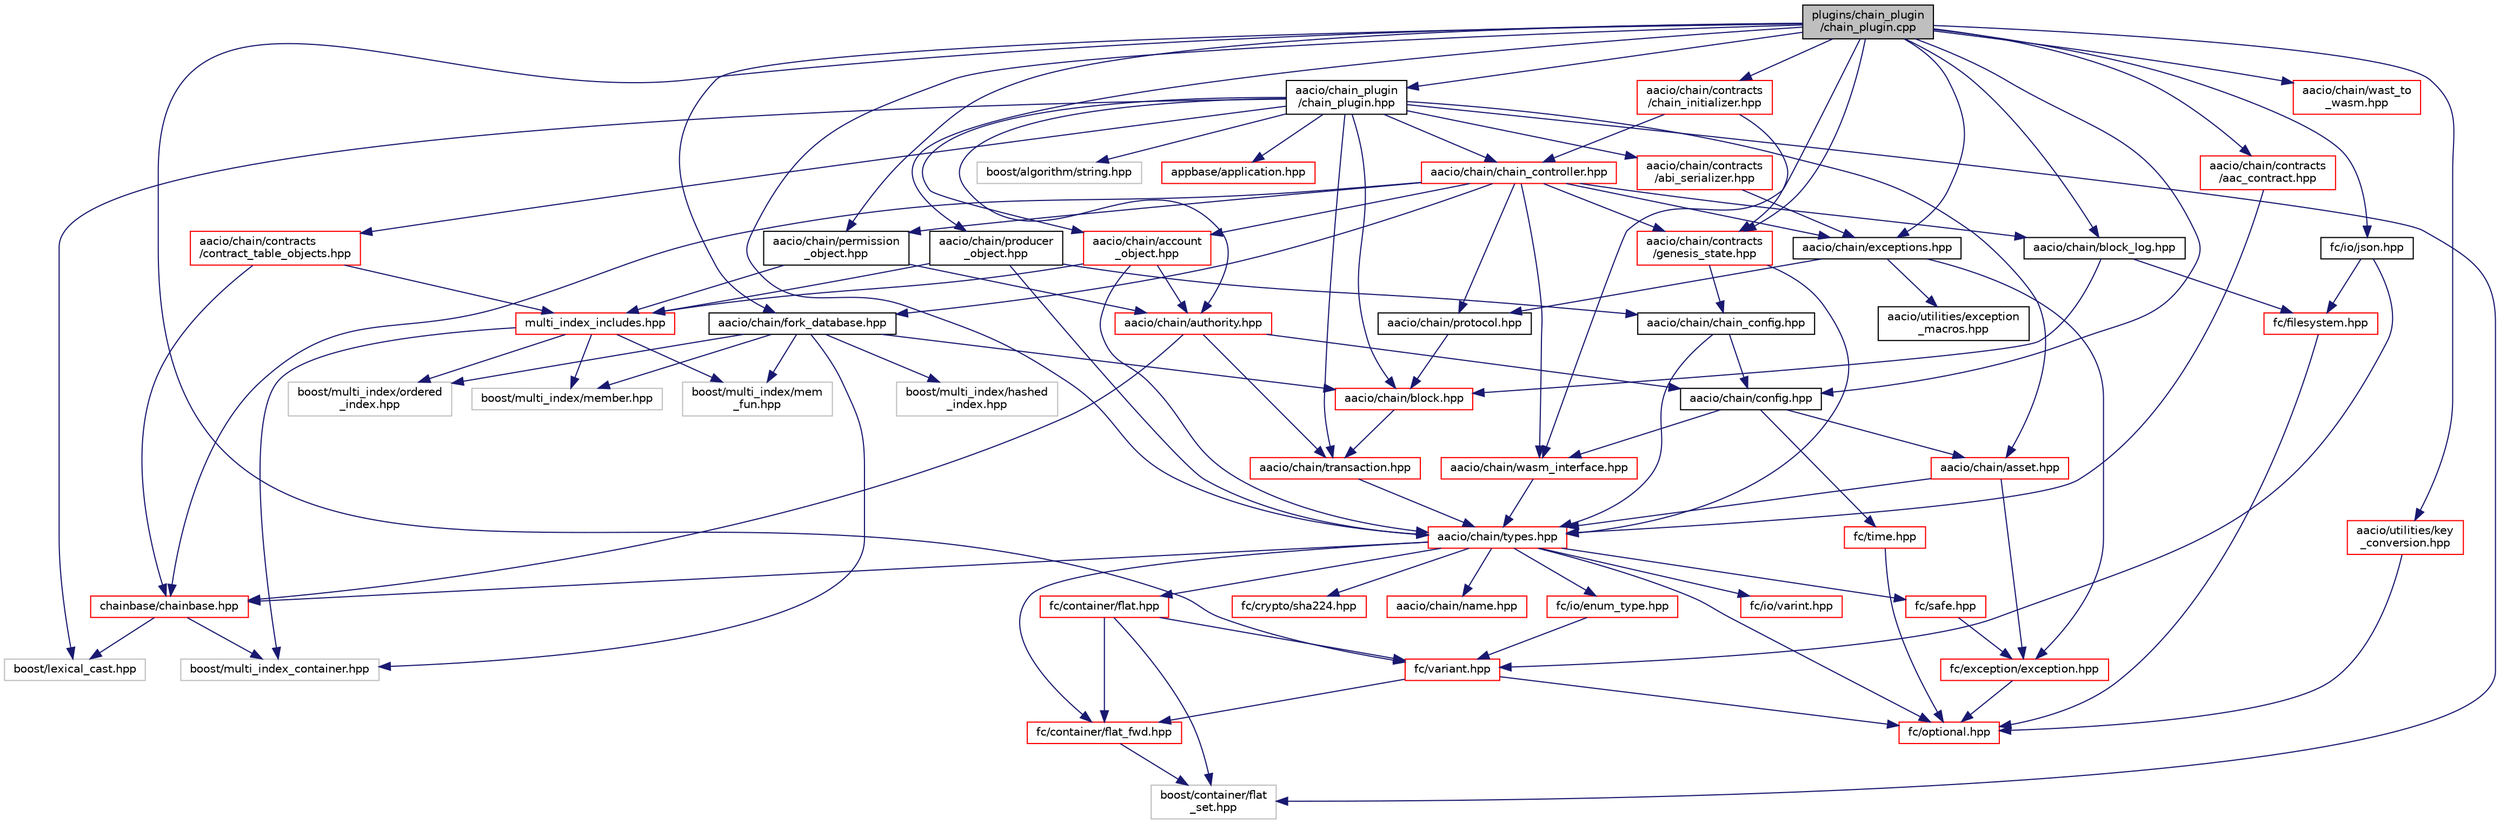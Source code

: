 digraph "plugins/chain_plugin/chain_plugin.cpp"
{
  edge [fontname="Helvetica",fontsize="10",labelfontname="Helvetica",labelfontsize="10"];
  node [fontname="Helvetica",fontsize="10",shape=record];
  Node0 [label="plugins/chain_plugin\l/chain_plugin.cpp",height=0.2,width=0.4,color="black", fillcolor="grey75", style="filled", fontcolor="black"];
  Node0 -> Node1 [color="midnightblue",fontsize="10",style="solid"];
  Node1 [label="aacio/chain_plugin\l/chain_plugin.hpp",height=0.2,width=0.4,color="black", fillcolor="white", style="filled",URL="$chain__plugin_8hpp.html"];
  Node1 -> Node2 [color="midnightblue",fontsize="10",style="solid"];
  Node2 [label="appbase/application.hpp",height=0.2,width=0.4,color="red", fillcolor="white", style="filled",URL="$application_8hpp_source.html"];
  Node1 -> Node12 [color="midnightblue",fontsize="10",style="solid"];
  Node12 [label="aacio/chain/asset.hpp",height=0.2,width=0.4,color="red", fillcolor="white", style="filled",URL="$libraries_2chain_2include_2aacio_2chain_2asset_8hpp.html"];
  Node12 -> Node13 [color="midnightblue",fontsize="10",style="solid"];
  Node13 [label="fc/exception/exception.hpp",height=0.2,width=0.4,color="red", fillcolor="white", style="filled",URL="$exception_8hpp.html",tooltip="Defines exception&#39;s used by fc. "];
  Node13 -> Node22 [color="midnightblue",fontsize="10",style="solid"];
  Node22 [label="fc/optional.hpp",height=0.2,width=0.4,color="red", fillcolor="white", style="filled",URL="$libraries_2fc_2include_2fc_2optional_8hpp_source.html"];
  Node12 -> Node56 [color="midnightblue",fontsize="10",style="solid"];
  Node56 [label="aacio/chain/types.hpp",height=0.2,width=0.4,color="red", fillcolor="white", style="filled",URL="$libraries_2chain_2include_2aacio_2chain_2types_8hpp.html"];
  Node56 -> Node57 [color="midnightblue",fontsize="10",style="solid"];
  Node57 [label="aacio/chain/name.hpp",height=0.2,width=0.4,color="red", fillcolor="white", style="filled",URL="$name_8hpp_source.html"];
  Node56 -> Node59 [color="midnightblue",fontsize="10",style="solid"];
  Node59 [label="chainbase/chainbase.hpp",height=0.2,width=0.4,color="red", fillcolor="white", style="filled",URL="$chainbase_8hpp_source.html"];
  Node59 -> Node70 [color="midnightblue",fontsize="10",style="solid"];
  Node70 [label="boost/multi_index_container.hpp",height=0.2,width=0.4,color="grey75", fillcolor="white", style="filled"];
  Node59 -> Node27 [color="midnightblue",fontsize="10",style="solid"];
  Node27 [label="boost/lexical_cast.hpp",height=0.2,width=0.4,color="grey75", fillcolor="white", style="filled"];
  Node56 -> Node35 [color="midnightblue",fontsize="10",style="solid"];
  Node35 [label="fc/container/flat_fwd.hpp",height=0.2,width=0.4,color="red", fillcolor="white", style="filled",URL="$flat__fwd_8hpp_source.html"];
  Node35 -> Node37 [color="midnightblue",fontsize="10",style="solid"];
  Node37 [label="boost/container/flat\l_set.hpp",height=0.2,width=0.4,color="grey75", fillcolor="white", style="filled"];
  Node56 -> Node83 [color="midnightblue",fontsize="10",style="solid"];
  Node83 [label="fc/io/varint.hpp",height=0.2,width=0.4,color="red", fillcolor="white", style="filled",URL="$libraries_2fc_2include_2fc_2io_2varint_8hpp_source.html"];
  Node56 -> Node84 [color="midnightblue",fontsize="10",style="solid"];
  Node84 [label="fc/io/enum_type.hpp",height=0.2,width=0.4,color="red", fillcolor="white", style="filled",URL="$enum__type_8hpp_source.html"];
  Node84 -> Node43 [color="midnightblue",fontsize="10",style="solid"];
  Node43 [label="fc/variant.hpp",height=0.2,width=0.4,color="red", fillcolor="white", style="filled",URL="$variant_8hpp_source.html"];
  Node43 -> Node22 [color="midnightblue",fontsize="10",style="solid"];
  Node43 -> Node35 [color="midnightblue",fontsize="10",style="solid"];
  Node56 -> Node93 [color="midnightblue",fontsize="10",style="solid"];
  Node93 [label="fc/crypto/sha224.hpp",height=0.2,width=0.4,color="red", fillcolor="white", style="filled",URL="$sha224_8hpp_source.html"];
  Node56 -> Node22 [color="midnightblue",fontsize="10",style="solid"];
  Node56 -> Node91 [color="midnightblue",fontsize="10",style="solid"];
  Node91 [label="fc/safe.hpp",height=0.2,width=0.4,color="red", fillcolor="white", style="filled",URL="$safe_8hpp_source.html"];
  Node91 -> Node13 [color="midnightblue",fontsize="10",style="solid"];
  Node56 -> Node94 [color="midnightblue",fontsize="10",style="solid"];
  Node94 [label="fc/container/flat.hpp",height=0.2,width=0.4,color="red", fillcolor="white", style="filled",URL="$libraries_2fc_2include_2fc_2container_2flat_8hpp_source.html"];
  Node94 -> Node43 [color="midnightblue",fontsize="10",style="solid"];
  Node94 -> Node35 [color="midnightblue",fontsize="10",style="solid"];
  Node94 -> Node37 [color="midnightblue",fontsize="10",style="solid"];
  Node1 -> Node129 [color="midnightblue",fontsize="10",style="solid"];
  Node129 [label="aacio/chain/authority.hpp",height=0.2,width=0.4,color="red", fillcolor="white", style="filled",URL="$authority_8hpp.html"];
  Node129 -> Node59 [color="midnightblue",fontsize="10",style="solid"];
  Node129 -> Node130 [color="midnightblue",fontsize="10",style="solid"];
  Node130 [label="aacio/chain/transaction.hpp",height=0.2,width=0.4,color="red", fillcolor="white", style="filled",URL="$libraries_2chain_2include_2aacio_2chain_2transaction_8hpp.html"];
  Node130 -> Node56 [color="midnightblue",fontsize="10",style="solid"];
  Node129 -> Node132 [color="midnightblue",fontsize="10",style="solid"];
  Node132 [label="aacio/chain/config.hpp",height=0.2,width=0.4,color="black", fillcolor="white", style="filled",URL="$libraries_2chain_2include_2aacio_2chain_2config_8hpp.html"];
  Node132 -> Node12 [color="midnightblue",fontsize="10",style="solid"];
  Node132 -> Node133 [color="midnightblue",fontsize="10",style="solid"];
  Node133 [label="aacio/chain/wasm_interface.hpp",height=0.2,width=0.4,color="red", fillcolor="white", style="filled",URL="$wasm__interface_8hpp_source.html"];
  Node133 -> Node56 [color="midnightblue",fontsize="10",style="solid"];
  Node132 -> Node25 [color="midnightblue",fontsize="10",style="solid"];
  Node25 [label="fc/time.hpp",height=0.2,width=0.4,color="red", fillcolor="white", style="filled",URL="$include_2fc_2time_8hpp_source.html"];
  Node25 -> Node22 [color="midnightblue",fontsize="10",style="solid"];
  Node1 -> Node152 [color="midnightblue",fontsize="10",style="solid"];
  Node152 [label="aacio/chain/account\l_object.hpp",height=0.2,width=0.4,color="red", fillcolor="white", style="filled",URL="$account__object_8hpp.html"];
  Node152 -> Node56 [color="midnightblue",fontsize="10",style="solid"];
  Node152 -> Node129 [color="midnightblue",fontsize="10",style="solid"];
  Node152 -> Node156 [color="midnightblue",fontsize="10",style="solid"];
  Node156 [label="multi_index_includes.hpp",height=0.2,width=0.4,color="red", fillcolor="white", style="filled",URL="$multi__index__includes_8hpp.html"];
  Node156 -> Node70 [color="midnightblue",fontsize="10",style="solid"];
  Node156 -> Node157 [color="midnightblue",fontsize="10",style="solid"];
  Node157 [label="boost/multi_index/member.hpp",height=0.2,width=0.4,color="grey75", fillcolor="white", style="filled"];
  Node156 -> Node158 [color="midnightblue",fontsize="10",style="solid"];
  Node158 [label="boost/multi_index/mem\l_fun.hpp",height=0.2,width=0.4,color="grey75", fillcolor="white", style="filled"];
  Node156 -> Node160 [color="midnightblue",fontsize="10",style="solid"];
  Node160 [label="boost/multi_index/ordered\l_index.hpp",height=0.2,width=0.4,color="grey75", fillcolor="white", style="filled"];
  Node1 -> Node161 [color="midnightblue",fontsize="10",style="solid"];
  Node161 [label="aacio/chain/block.hpp",height=0.2,width=0.4,color="red", fillcolor="white", style="filled",URL="$block_8hpp.html"];
  Node161 -> Node130 [color="midnightblue",fontsize="10",style="solid"];
  Node1 -> Node163 [color="midnightblue",fontsize="10",style="solid"];
  Node163 [label="aacio/chain/chain_controller.hpp",height=0.2,width=0.4,color="red", fillcolor="white", style="filled",URL="$chain__controller_8hpp.html"];
  Node163 -> Node152 [color="midnightblue",fontsize="10",style="solid"];
  Node163 -> Node167 [color="midnightblue",fontsize="10",style="solid"];
  Node167 [label="aacio/chain/permission\l_object.hpp",height=0.2,width=0.4,color="black", fillcolor="white", style="filled",URL="$permission__object_8hpp.html"];
  Node167 -> Node129 [color="midnightblue",fontsize="10",style="solid"];
  Node167 -> Node156 [color="midnightblue",fontsize="10",style="solid"];
  Node163 -> Node168 [color="midnightblue",fontsize="10",style="solid"];
  Node168 [label="aacio/chain/fork_database.hpp",height=0.2,width=0.4,color="black", fillcolor="white", style="filled",URL="$fork__database_8hpp.html"];
  Node168 -> Node161 [color="midnightblue",fontsize="10",style="solid"];
  Node168 -> Node70 [color="midnightblue",fontsize="10",style="solid"];
  Node168 -> Node157 [color="midnightblue",fontsize="10",style="solid"];
  Node168 -> Node160 [color="midnightblue",fontsize="10",style="solid"];
  Node168 -> Node169 [color="midnightblue",fontsize="10",style="solid"];
  Node169 [label="boost/multi_index/hashed\l_index.hpp",height=0.2,width=0.4,color="grey75", fillcolor="white", style="filled"];
  Node168 -> Node158 [color="midnightblue",fontsize="10",style="solid"];
  Node163 -> Node170 [color="midnightblue",fontsize="10",style="solid"];
  Node170 [label="aacio/chain/block_log.hpp",height=0.2,width=0.4,color="black", fillcolor="white", style="filled",URL="$block__log_8hpp.html"];
  Node170 -> Node98 [color="midnightblue",fontsize="10",style="solid"];
  Node98 [label="fc/filesystem.hpp",height=0.2,width=0.4,color="red", fillcolor="white", style="filled",URL="$filesystem_8hpp_source.html"];
  Node98 -> Node22 [color="midnightblue",fontsize="10",style="solid"];
  Node170 -> Node161 [color="midnightblue",fontsize="10",style="solid"];
  Node163 -> Node59 [color="midnightblue",fontsize="10",style="solid"];
  Node163 -> Node175 [color="midnightblue",fontsize="10",style="solid"];
  Node175 [label="aacio/chain/protocol.hpp",height=0.2,width=0.4,color="black", fillcolor="white", style="filled",URL="$libraries_2chain_2include_2aacio_2chain_2protocol_8hpp.html"];
  Node175 -> Node161 [color="midnightblue",fontsize="10",style="solid"];
  Node163 -> Node182 [color="midnightblue",fontsize="10",style="solid"];
  Node182 [label="aacio/chain/exceptions.hpp",height=0.2,width=0.4,color="black", fillcolor="white", style="filled",URL="$exceptions_8hpp.html"];
  Node182 -> Node13 [color="midnightblue",fontsize="10",style="solid"];
  Node182 -> Node175 [color="midnightblue",fontsize="10",style="solid"];
  Node182 -> Node183 [color="midnightblue",fontsize="10",style="solid"];
  Node183 [label="aacio/utilities/exception\l_macros.hpp",height=0.2,width=0.4,color="black", fillcolor="white", style="filled",URL="$exception__macros_8hpp.html"];
  Node163 -> Node184 [color="midnightblue",fontsize="10",style="solid"];
  Node184 [label="aacio/chain/contracts\l/genesis_state.hpp",height=0.2,width=0.4,color="red", fillcolor="white", style="filled",URL="$genesis__state_8hpp.html"];
  Node184 -> Node155 [color="midnightblue",fontsize="10",style="solid"];
  Node155 [label="aacio/chain/chain_config.hpp",height=0.2,width=0.4,color="black", fillcolor="white", style="filled",URL="$chain__config_8hpp.html"];
  Node155 -> Node56 [color="midnightblue",fontsize="10",style="solid"];
  Node155 -> Node132 [color="midnightblue",fontsize="10",style="solid"];
  Node184 -> Node56 [color="midnightblue",fontsize="10",style="solid"];
  Node163 -> Node133 [color="midnightblue",fontsize="10",style="solid"];
  Node1 -> Node178 [color="midnightblue",fontsize="10",style="solid"];
  Node178 [label="aacio/chain/contracts\l/contract_table_objects.hpp",height=0.2,width=0.4,color="red", fillcolor="white", style="filled",URL="$contract__table__objects_8hpp.html"];
  Node178 -> Node156 [color="midnightblue",fontsize="10",style="solid"];
  Node178 -> Node59 [color="midnightblue",fontsize="10",style="solid"];
  Node1 -> Node130 [color="midnightblue",fontsize="10",style="solid"];
  Node1 -> Node188 [color="midnightblue",fontsize="10",style="solid"];
  Node188 [label="aacio/chain/contracts\l/abi_serializer.hpp",height=0.2,width=0.4,color="red", fillcolor="white", style="filled",URL="$abi__serializer_8hpp.html"];
  Node188 -> Node182 [color="midnightblue",fontsize="10",style="solid"];
  Node1 -> Node37 [color="midnightblue",fontsize="10",style="solid"];
  Node1 -> Node189 [color="midnightblue",fontsize="10",style="solid"];
  Node189 [label="boost/algorithm/string.hpp",height=0.2,width=0.4,color="grey75", fillcolor="white", style="filled"];
  Node1 -> Node27 [color="midnightblue",fontsize="10",style="solid"];
  Node0 -> Node168 [color="midnightblue",fontsize="10",style="solid"];
  Node0 -> Node170 [color="midnightblue",fontsize="10",style="solid"];
  Node0 -> Node182 [color="midnightblue",fontsize="10",style="solid"];
  Node0 -> Node167 [color="midnightblue",fontsize="10",style="solid"];
  Node0 -> Node190 [color="midnightblue",fontsize="10",style="solid"];
  Node190 [label="aacio/chain/producer\l_object.hpp",height=0.2,width=0.4,color="black", fillcolor="white", style="filled",URL="$producer__object_8hpp.html"];
  Node190 -> Node56 [color="midnightblue",fontsize="10",style="solid"];
  Node190 -> Node155 [color="midnightblue",fontsize="10",style="solid"];
  Node190 -> Node156 [color="midnightblue",fontsize="10",style="solid"];
  Node0 -> Node132 [color="midnightblue",fontsize="10",style="solid"];
  Node0 -> Node56 [color="midnightblue",fontsize="10",style="solid"];
  Node0 -> Node133 [color="midnightblue",fontsize="10",style="solid"];
  Node0 -> Node191 [color="midnightblue",fontsize="10",style="solid"];
  Node191 [label="aacio/chain/contracts\l/chain_initializer.hpp",height=0.2,width=0.4,color="red", fillcolor="white", style="filled",URL="$chain__initializer_8hpp.html"];
  Node191 -> Node184 [color="midnightblue",fontsize="10",style="solid"];
  Node191 -> Node163 [color="midnightblue",fontsize="10",style="solid"];
  Node0 -> Node184 [color="midnightblue",fontsize="10",style="solid"];
  Node0 -> Node192 [color="midnightblue",fontsize="10",style="solid"];
  Node192 [label="aacio/chain/contracts\l/aac_contract.hpp",height=0.2,width=0.4,color="red", fillcolor="white", style="filled",URL="$aac__contract_8hpp.html"];
  Node192 -> Node56 [color="midnightblue",fontsize="10",style="solid"];
  Node0 -> Node193 [color="midnightblue",fontsize="10",style="solid"];
  Node193 [label="aacio/utilities/key\l_conversion.hpp",height=0.2,width=0.4,color="red", fillcolor="white", style="filled",URL="$key__conversion_8hpp.html"];
  Node193 -> Node22 [color="midnightblue",fontsize="10",style="solid"];
  Node0 -> Node194 [color="midnightblue",fontsize="10",style="solid"];
  Node194 [label="aacio/chain/wast_to\l_wasm.hpp",height=0.2,width=0.4,color="red", fillcolor="white", style="filled",URL="$wast__to__wasm_8hpp.html"];
  Node0 -> Node195 [color="midnightblue",fontsize="10",style="solid"];
  Node195 [label="fc/io/json.hpp",height=0.2,width=0.4,color="black", fillcolor="white", style="filled",URL="$json_8hpp_source.html"];
  Node195 -> Node43 [color="midnightblue",fontsize="10",style="solid"];
  Node195 -> Node98 [color="midnightblue",fontsize="10",style="solid"];
  Node0 -> Node43 [color="midnightblue",fontsize="10",style="solid"];
}
